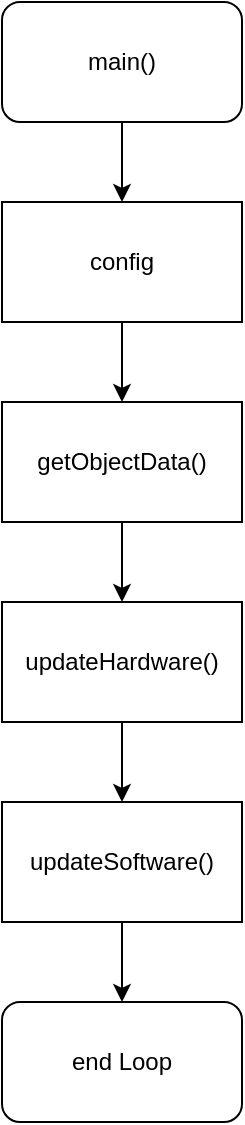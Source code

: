 <mxfile version="13.7.9" type="device"><diagram id="FUMnfqx0zNE8_nlnada4" name="Page-1"><mxGraphModel dx="1086" dy="806" grid="1" gridSize="10" guides="1" tooltips="1" connect="1" arrows="1" fold="1" page="1" pageScale="1" pageWidth="850" pageHeight="1100" math="0" shadow="0"><root><mxCell id="0"/><mxCell id="1" parent="0"/><mxCell id="srAZ3zWFo8EdRAUmIMB3-3" style="edgeStyle=orthogonalEdgeStyle;rounded=0;orthogonalLoop=1;jettySize=auto;html=1;exitX=0.5;exitY=1;exitDx=0;exitDy=0;" edge="1" parent="1" source="srAZ3zWFo8EdRAUmIMB3-1" target="srAZ3zWFo8EdRAUmIMB3-2"><mxGeometry relative="1" as="geometry"/></mxCell><mxCell id="srAZ3zWFo8EdRAUmIMB3-1" value="main()" style="rounded=1;whiteSpace=wrap;html=1;" vertex="1" parent="1"><mxGeometry x="340" y="100" width="120" height="60" as="geometry"/></mxCell><mxCell id="srAZ3zWFo8EdRAUmIMB3-5" style="edgeStyle=orthogonalEdgeStyle;rounded=0;orthogonalLoop=1;jettySize=auto;html=1;exitX=0.5;exitY=1;exitDx=0;exitDy=0;entryX=0.5;entryY=0;entryDx=0;entryDy=0;" edge="1" parent="1" source="srAZ3zWFo8EdRAUmIMB3-2" target="srAZ3zWFo8EdRAUmIMB3-4"><mxGeometry relative="1" as="geometry"/></mxCell><mxCell id="srAZ3zWFo8EdRAUmIMB3-2" value="config" style="rounded=0;whiteSpace=wrap;html=1;" vertex="1" parent="1"><mxGeometry x="340" y="200" width="120" height="60" as="geometry"/></mxCell><mxCell id="srAZ3zWFo8EdRAUmIMB3-7" style="edgeStyle=orthogonalEdgeStyle;rounded=0;orthogonalLoop=1;jettySize=auto;html=1;exitX=0.5;exitY=1;exitDx=0;exitDy=0;entryX=0.5;entryY=0;entryDx=0;entryDy=0;" edge="1" parent="1" source="srAZ3zWFo8EdRAUmIMB3-4" target="srAZ3zWFo8EdRAUmIMB3-6"><mxGeometry relative="1" as="geometry"><Array as="points"/></mxGeometry></mxCell><mxCell id="srAZ3zWFo8EdRAUmIMB3-4" value="getObjectData()" style="rounded=0;whiteSpace=wrap;html=1;" vertex="1" parent="1"><mxGeometry x="340" y="300" width="120" height="60" as="geometry"/></mxCell><mxCell id="srAZ3zWFo8EdRAUmIMB3-9" style="edgeStyle=orthogonalEdgeStyle;rounded=0;orthogonalLoop=1;jettySize=auto;html=1;exitX=0.5;exitY=1;exitDx=0;exitDy=0;entryX=0.5;entryY=0;entryDx=0;entryDy=0;" edge="1" parent="1" source="srAZ3zWFo8EdRAUmIMB3-6" target="srAZ3zWFo8EdRAUmIMB3-8"><mxGeometry relative="1" as="geometry"/></mxCell><mxCell id="srAZ3zWFo8EdRAUmIMB3-6" value="updateHardware()" style="rounded=0;whiteSpace=wrap;html=1;" vertex="1" parent="1"><mxGeometry x="340" y="400" width="120" height="60" as="geometry"/></mxCell><mxCell id="srAZ3zWFo8EdRAUmIMB3-11" style="edgeStyle=orthogonalEdgeStyle;rounded=0;orthogonalLoop=1;jettySize=auto;html=1;exitX=0.5;exitY=1;exitDx=0;exitDy=0;entryX=0.5;entryY=0;entryDx=0;entryDy=0;" edge="1" parent="1" source="srAZ3zWFo8EdRAUmIMB3-8" target="srAZ3zWFo8EdRAUmIMB3-10"><mxGeometry relative="1" as="geometry"/></mxCell><mxCell id="srAZ3zWFo8EdRAUmIMB3-8" value="updateSoftware()" style="rounded=0;whiteSpace=wrap;html=1;" vertex="1" parent="1"><mxGeometry x="340" y="500" width="120" height="60" as="geometry"/></mxCell><mxCell id="srAZ3zWFo8EdRAUmIMB3-10" value="end Loop" style="rounded=1;whiteSpace=wrap;html=1;" vertex="1" parent="1"><mxGeometry x="340" y="600" width="120" height="60" as="geometry"/></mxCell></root></mxGraphModel></diagram></mxfile>
